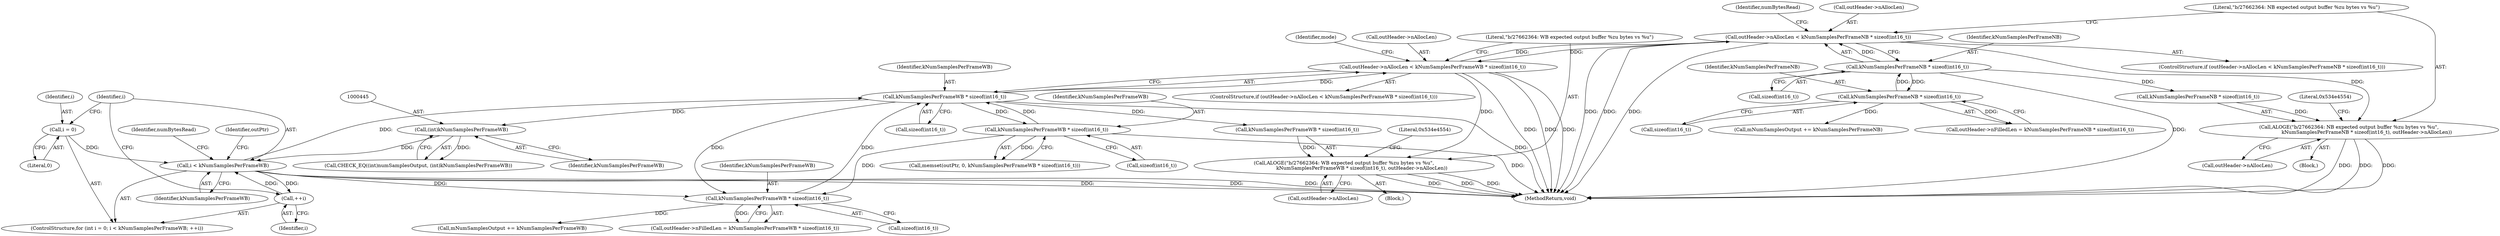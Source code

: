 digraph "0_Android_65756b4082cd79a2d99b2ccb5b392291fd53703f@API" {
"1000221" [label="(Call,outHeader->nAllocLen < kNumSamplesPerFrameNB * sizeof(int16_t))"];
"1000316" [label="(Call,outHeader->nAllocLen < kNumSamplesPerFrameWB * sizeof(int16_t))"];
"1000221" [label="(Call,outHeader->nAllocLen < kNumSamplesPerFrameNB * sizeof(int16_t))"];
"1000225" [label="(Call,kNumSamplesPerFrameNB * sizeof(int16_t))"];
"1000495" [label="(Call,kNumSamplesPerFrameNB * sizeof(int16_t))"];
"1000320" [label="(Call,kNumSamplesPerFrameWB * sizeof(int16_t))"];
"1000403" [label="(Call,kNumSamplesPerFrameWB * sizeof(int16_t))"];
"1000452" [label="(Call,i < kNumSamplesPerFrameWB)"];
"1000449" [label="(Call,i = 0)"];
"1000455" [label="(Call,++i)"];
"1000444" [label="(Call,(int)kNumSamplesPerFrameWB)"];
"1000509" [label="(Call,kNumSamplesPerFrameWB * sizeof(int16_t))"];
"1000230" [label="(Call,ALOGE(\"b/27662364: NB expected output buffer %zu bytes vs %u\",\n                       kNumSamplesPerFrameNB * sizeof(int16_t), outHeader->nAllocLen))"];
"1000325" [label="(Call,ALOGE(\"b/27662364: WB expected output buffer %zu bytes vs %u\",\n                       kNumSamplesPerFrameWB * sizeof(int16_t), outHeader->nAllocLen))"];
"1000230" [label="(Call,ALOGE(\"b/27662364: NB expected output buffer %zu bytes vs %u\",\n                       kNumSamplesPerFrameNB * sizeof(int16_t), outHeader->nAllocLen))"];
"1000221" [label="(Call,outHeader->nAllocLen < kNumSamplesPerFrameNB * sizeof(int16_t))"];
"1000400" [label="(Call,memset(outPtr, 0, kNumSamplesPerFrameWB * sizeof(int16_t)))"];
"1000236" [label="(Call,outHeader->nAllocLen)"];
"1000321" [label="(Identifier,kNumSamplesPerFrameWB)"];
"1000220" [label="(ControlStructure,if (outHeader->nAllocLen < kNumSamplesPerFrameNB * sizeof(int16_t)))"];
"1000464" [label="(Identifier,numBytesRead)"];
"1000229" [label="(Block,)"];
"1000324" [label="(Block,)"];
"1000505" [label="(Call,outHeader->nFilledLen = kNumSamplesPerFrameWB * sizeof(int16_t))"];
"1000331" [label="(Call,outHeader->nAllocLen)"];
"1000453" [label="(Identifier,i)"];
"1000496" [label="(Identifier,kNumSamplesPerFrameNB)"];
"1000510" [label="(Identifier,kNumSamplesPerFrameWB)"];
"1000317" [label="(Call,outHeader->nAllocLen)"];
"1000225" [label="(Call,kNumSamplesPerFrameNB * sizeof(int16_t))"];
"1000326" [label="(Literal,\"b/27662364: WB expected output buffer %zu bytes vs %u\")"];
"1000495" [label="(Call,kNumSamplesPerFrameNB * sizeof(int16_t))"];
"1000403" [label="(Call,kNumSamplesPerFrameWB * sizeof(int16_t))"];
"1000405" [label="(Call,sizeof(int16_t))"];
"1000449" [label="(Call,i = 0)"];
"1000456" [label="(Identifier,i)"];
"1000514" [label="(Call,mNumSamplesOutput += kNumSamplesPerFrameWB)"];
"1000455" [label="(Call,++i)"];
"1000511" [label="(Call,sizeof(int16_t))"];
"1000322" [label="(Call,sizeof(int16_t))"];
"1000451" [label="(Literal,0)"];
"1000226" [label="(Identifier,kNumSamplesPerFrameNB)"];
"1000404" [label="(Identifier,kNumSamplesPerFrameWB)"];
"1000491" [label="(Call,outHeader->nFilledLen = kNumSamplesPerFrameNB * sizeof(int16_t))"];
"1000444" [label="(Call,(int)kNumSamplesPerFrameWB)"];
"1000454" [label="(Identifier,kNumSamplesPerFrameWB)"];
"1000335" [label="(Literal,0x534e4554)"];
"1000240" [label="(Literal,0x534e4554)"];
"1000447" [label="(ControlStructure,for (int i = 0; i < kNumSamplesPerFrameWB; ++i))"];
"1000509" [label="(Call,kNumSamplesPerFrameWB * sizeof(int16_t))"];
"1000450" [label="(Identifier,i)"];
"1000497" [label="(Call,sizeof(int16_t))"];
"1000315" [label="(ControlStructure,if (outHeader->nAllocLen < kNumSamplesPerFrameWB * sizeof(int16_t)))"];
"1000500" [label="(Call,mNumSamplesOutput += kNumSamplesPerFrameNB)"];
"1000316" [label="(Call,outHeader->nAllocLen < kNumSamplesPerFrameWB * sizeof(int16_t))"];
"1000556" [label="(MethodReturn,void)"];
"1000232" [label="(Call,kNumSamplesPerFrameNB * sizeof(int16_t))"];
"1000227" [label="(Call,sizeof(int16_t))"];
"1000327" [label="(Call,kNumSamplesPerFrameWB * sizeof(int16_t))"];
"1000325" [label="(Call,ALOGE(\"b/27662364: WB expected output buffer %zu bytes vs %u\",\n                       kNumSamplesPerFrameWB * sizeof(int16_t), outHeader->nAllocLen))"];
"1000452" [label="(Call,i < kNumSamplesPerFrameWB)"];
"1000320" [label="(Call,kNumSamplesPerFrameWB * sizeof(int16_t))"];
"1000446" [label="(Identifier,kNumSamplesPerFrameWB)"];
"1000231" [label="(Literal,\"b/27662364: NB expected output buffer %zu bytes vs %u\")"];
"1000460" [label="(Identifier,outPtr)"];
"1000222" [label="(Call,outHeader->nAllocLen)"];
"1000348" [label="(Identifier,mode)"];
"1000440" [label="(Call,CHECK_EQ((int)numSamplesOutput, (int)kNumSamplesPerFrameWB))"];
"1000252" [label="(Identifier,numBytesRead)"];
"1000221" -> "1000220"  [label="AST: "];
"1000221" -> "1000225"  [label="CFG: "];
"1000222" -> "1000221"  [label="AST: "];
"1000225" -> "1000221"  [label="AST: "];
"1000231" -> "1000221"  [label="CFG: "];
"1000252" -> "1000221"  [label="CFG: "];
"1000221" -> "1000556"  [label="DDG: "];
"1000221" -> "1000556"  [label="DDG: "];
"1000221" -> "1000556"  [label="DDG: "];
"1000316" -> "1000221"  [label="DDG: "];
"1000225" -> "1000221"  [label="DDG: "];
"1000221" -> "1000230"  [label="DDG: "];
"1000221" -> "1000316"  [label="DDG: "];
"1000316" -> "1000315"  [label="AST: "];
"1000316" -> "1000320"  [label="CFG: "];
"1000317" -> "1000316"  [label="AST: "];
"1000320" -> "1000316"  [label="AST: "];
"1000326" -> "1000316"  [label="CFG: "];
"1000348" -> "1000316"  [label="CFG: "];
"1000316" -> "1000556"  [label="DDG: "];
"1000316" -> "1000556"  [label="DDG: "];
"1000316" -> "1000556"  [label="DDG: "];
"1000320" -> "1000316"  [label="DDG: "];
"1000316" -> "1000325"  [label="DDG: "];
"1000225" -> "1000227"  [label="CFG: "];
"1000226" -> "1000225"  [label="AST: "];
"1000227" -> "1000225"  [label="AST: "];
"1000225" -> "1000556"  [label="DDG: "];
"1000495" -> "1000225"  [label="DDG: "];
"1000225" -> "1000232"  [label="DDG: "];
"1000225" -> "1000495"  [label="DDG: "];
"1000495" -> "1000491"  [label="AST: "];
"1000495" -> "1000497"  [label="CFG: "];
"1000496" -> "1000495"  [label="AST: "];
"1000497" -> "1000495"  [label="AST: "];
"1000491" -> "1000495"  [label="CFG: "];
"1000495" -> "1000491"  [label="DDG: "];
"1000495" -> "1000500"  [label="DDG: "];
"1000320" -> "1000322"  [label="CFG: "];
"1000321" -> "1000320"  [label="AST: "];
"1000322" -> "1000320"  [label="AST: "];
"1000320" -> "1000556"  [label="DDG: "];
"1000403" -> "1000320"  [label="DDG: "];
"1000452" -> "1000320"  [label="DDG: "];
"1000509" -> "1000320"  [label="DDG: "];
"1000320" -> "1000327"  [label="DDG: "];
"1000320" -> "1000403"  [label="DDG: "];
"1000320" -> "1000444"  [label="DDG: "];
"1000320" -> "1000509"  [label="DDG: "];
"1000403" -> "1000400"  [label="AST: "];
"1000403" -> "1000405"  [label="CFG: "];
"1000404" -> "1000403"  [label="AST: "];
"1000405" -> "1000403"  [label="AST: "];
"1000400" -> "1000403"  [label="CFG: "];
"1000403" -> "1000556"  [label="DDG: "];
"1000403" -> "1000400"  [label="DDG: "];
"1000403" -> "1000509"  [label="DDG: "];
"1000452" -> "1000447"  [label="AST: "];
"1000452" -> "1000454"  [label="CFG: "];
"1000453" -> "1000452"  [label="AST: "];
"1000454" -> "1000452"  [label="AST: "];
"1000460" -> "1000452"  [label="CFG: "];
"1000464" -> "1000452"  [label="CFG: "];
"1000452" -> "1000556"  [label="DDG: "];
"1000452" -> "1000556"  [label="DDG: "];
"1000452" -> "1000556"  [label="DDG: "];
"1000449" -> "1000452"  [label="DDG: "];
"1000455" -> "1000452"  [label="DDG: "];
"1000444" -> "1000452"  [label="DDG: "];
"1000452" -> "1000455"  [label="DDG: "];
"1000452" -> "1000509"  [label="DDG: "];
"1000449" -> "1000447"  [label="AST: "];
"1000449" -> "1000451"  [label="CFG: "];
"1000450" -> "1000449"  [label="AST: "];
"1000451" -> "1000449"  [label="AST: "];
"1000453" -> "1000449"  [label="CFG: "];
"1000455" -> "1000447"  [label="AST: "];
"1000455" -> "1000456"  [label="CFG: "];
"1000456" -> "1000455"  [label="AST: "];
"1000453" -> "1000455"  [label="CFG: "];
"1000444" -> "1000440"  [label="AST: "];
"1000444" -> "1000446"  [label="CFG: "];
"1000445" -> "1000444"  [label="AST: "];
"1000446" -> "1000444"  [label="AST: "];
"1000440" -> "1000444"  [label="CFG: "];
"1000444" -> "1000440"  [label="DDG: "];
"1000509" -> "1000505"  [label="AST: "];
"1000509" -> "1000511"  [label="CFG: "];
"1000510" -> "1000509"  [label="AST: "];
"1000511" -> "1000509"  [label="AST: "];
"1000505" -> "1000509"  [label="CFG: "];
"1000509" -> "1000505"  [label="DDG: "];
"1000509" -> "1000514"  [label="DDG: "];
"1000230" -> "1000229"  [label="AST: "];
"1000230" -> "1000236"  [label="CFG: "];
"1000231" -> "1000230"  [label="AST: "];
"1000232" -> "1000230"  [label="AST: "];
"1000236" -> "1000230"  [label="AST: "];
"1000240" -> "1000230"  [label="CFG: "];
"1000230" -> "1000556"  [label="DDG: "];
"1000230" -> "1000556"  [label="DDG: "];
"1000230" -> "1000556"  [label="DDG: "];
"1000232" -> "1000230"  [label="DDG: "];
"1000325" -> "1000324"  [label="AST: "];
"1000325" -> "1000331"  [label="CFG: "];
"1000326" -> "1000325"  [label="AST: "];
"1000327" -> "1000325"  [label="AST: "];
"1000331" -> "1000325"  [label="AST: "];
"1000335" -> "1000325"  [label="CFG: "];
"1000325" -> "1000556"  [label="DDG: "];
"1000325" -> "1000556"  [label="DDG: "];
"1000325" -> "1000556"  [label="DDG: "];
"1000327" -> "1000325"  [label="DDG: "];
}
